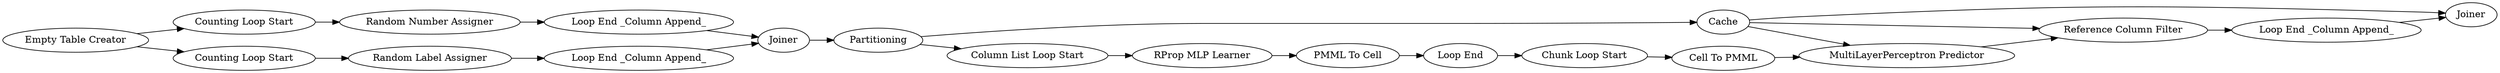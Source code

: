digraph {
	"-6516370986169908844_10" [label="PMML To Cell"]
	"-6516370986169908844_12" [label="Chunk Loop Start"]
	"-7271315769950098218_2" [label="Counting Loop Start"]
	"-6516370986169908844_22" [label=Cache]
	"-7271315769950098218_3" [label="Random Number Assigner"]
	"-7271315769950098218_7" [label="Random Label Assigner"]
	"-6516370986169908844_14" [label="Cell To PMML"]
	"-6516370986169908844_8" [label="Column List Loop Start"]
	"-7271315769950098218_9" [label="Loop End _Column Append_"]
	"-7271315769950098218_10" [label=Joiner]
	"-6516370986169908844_21" [label="Loop End _Column Append_"]
	"-6516370986169908844_20" [label=Joiner]
	"-6516370986169908844_9" [label="RProp MLP Learner"]
	"-6516370986169908844_19" [label="Reference Column Filter"]
	"-6516370986169908844_11" [label="Loop End"]
	"-6516370986169908844_17" [label=Partitioning]
	"-6516370986169908844_18" [label="MultiLayerPerceptron Predictor"]
	"-7271315769950098218_1" [label="Empty Table Creator"]
	"-7271315769950098218_8" [label="Loop End _Column Append_"]
	"-7271315769950098218_5" [label="Counting Loop Start"]
	"-6516370986169908844_10" -> "-6516370986169908844_11"
	"-7271315769950098218_9" -> "-7271315769950098218_10"
	"-6516370986169908844_22" -> "-6516370986169908844_18"
	"-6516370986169908844_22" -> "-6516370986169908844_20"
	"-6516370986169908844_21" -> "-6516370986169908844_20"
	"-7271315769950098218_7" -> "-7271315769950098218_9"
	"-7271315769950098218_8" -> "-7271315769950098218_10"
	"-7271315769950098218_1" -> "-7271315769950098218_2"
	"-6516370986169908844_17" -> "-6516370986169908844_8"
	"-6516370986169908844_22" -> "-6516370986169908844_19"
	"-6516370986169908844_14" -> "-6516370986169908844_18"
	"-7271315769950098218_2" -> "-7271315769950098218_3"
	"-6516370986169908844_12" -> "-6516370986169908844_14"
	"-6516370986169908844_11" -> "-6516370986169908844_12"
	"-7271315769950098218_1" -> "-7271315769950098218_5"
	"-7271315769950098218_5" -> "-7271315769950098218_7"
	"-6516370986169908844_9" -> "-6516370986169908844_10"
	"-6516370986169908844_18" -> "-6516370986169908844_19"
	"-7271315769950098218_10" -> "-6516370986169908844_17"
	"-6516370986169908844_17" -> "-6516370986169908844_22"
	"-6516370986169908844_19" -> "-6516370986169908844_21"
	"-7271315769950098218_3" -> "-7271315769950098218_8"
	"-6516370986169908844_8" -> "-6516370986169908844_9"
	rankdir=LR
}
